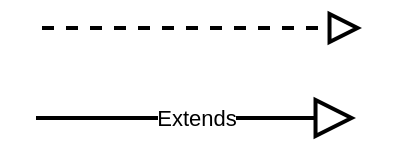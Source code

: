 <mxfile version="12.6.5" type="device"><diagram id="gu7DsD0mZDUvs-Vpn_hZ" name="Page-1"><mxGraphModel dx="599" dy="352" grid="0" gridSize="10" guides="1" tooltips="1" connect="1" arrows="1" fold="1" page="0" pageScale="1" pageWidth="827" pageHeight="1169" math="0" shadow="0"><root><mxCell id="0"/><mxCell id="1" parent="0"/><mxCell id="9QYkgyyfxEdMVVwsOwEP-1" value="" style="endArrow=block;dashed=1;endFill=0;endSize=12;html=1;strokeWidth=2;" edge="1" parent="1"><mxGeometry width="160" relative="1" as="geometry"><mxPoint x="300" y="320" as="sourcePoint"/><mxPoint x="460" y="320" as="targetPoint"/></mxGeometry></mxCell><mxCell id="9QYkgyyfxEdMVVwsOwEP-5" value="Extends" style="endArrow=block;endSize=16;endFill=0;html=1;strokeWidth=2;" edge="1" parent="1"><mxGeometry width="160" relative="1" as="geometry"><mxPoint x="297" y="365" as="sourcePoint"/><mxPoint x="457" y="365" as="targetPoint"/></mxGeometry></mxCell></root></mxGraphModel></diagram></mxfile>